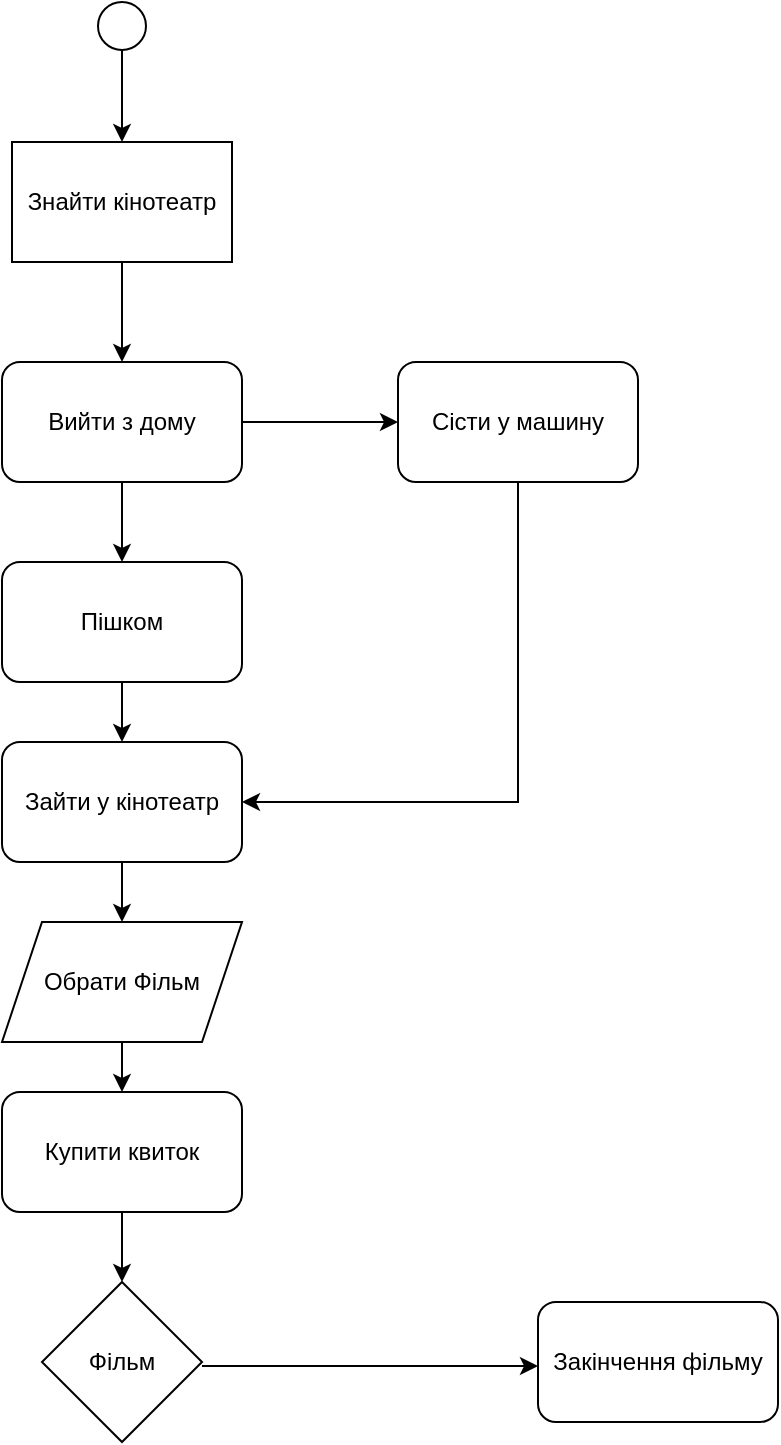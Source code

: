 <mxfile version="21.7.2" type="github">
  <diagram name="Страница — 1" id="BWyhMlnwjMnEOyc5oKQd">
    <mxGraphModel dx="1050" dy="585" grid="1" gridSize="10" guides="1" tooltips="1" connect="1" arrows="1" fold="1" page="1" pageScale="1" pageWidth="827" pageHeight="1169" math="0" shadow="0">
      <root>
        <mxCell id="0" />
        <mxCell id="1" parent="0" />
        <mxCell id="xWthVOKGzl0oUf63PXnG-10" style="edgeStyle=orthogonalEdgeStyle;rounded=0;orthogonalLoop=1;jettySize=auto;html=1;exitX=0.5;exitY=1;exitDx=0;exitDy=0;" edge="1" parent="1" source="xWthVOKGzl0oUf63PXnG-1" target="xWthVOKGzl0oUf63PXnG-2">
          <mxGeometry relative="1" as="geometry">
            <Array as="points">
              <mxPoint x="422" y="70" />
              <mxPoint x="422" y="70" />
            </Array>
          </mxGeometry>
        </mxCell>
        <mxCell id="xWthVOKGzl0oUf63PXnG-1" value="" style="ellipse;whiteSpace=wrap;html=1;aspect=fixed;" vertex="1" parent="1">
          <mxGeometry x="410" y="10" width="24" height="24" as="geometry" />
        </mxCell>
        <mxCell id="xWthVOKGzl0oUf63PXnG-11" style="edgeStyle=orthogonalEdgeStyle;rounded=0;orthogonalLoop=1;jettySize=auto;html=1;exitX=0.5;exitY=1;exitDx=0;exitDy=0;" edge="1" parent="1" source="xWthVOKGzl0oUf63PXnG-2" target="xWthVOKGzl0oUf63PXnG-3">
          <mxGeometry relative="1" as="geometry" />
        </mxCell>
        <mxCell id="xWthVOKGzl0oUf63PXnG-2" value="Знайти кінотеатр" style="rounded=0;whiteSpace=wrap;html=1;" vertex="1" parent="1">
          <mxGeometry x="367" y="80" width="110" height="60" as="geometry" />
        </mxCell>
        <mxCell id="xWthVOKGzl0oUf63PXnG-12" style="edgeStyle=orthogonalEdgeStyle;rounded=0;orthogonalLoop=1;jettySize=auto;html=1;exitX=1;exitY=0.5;exitDx=0;exitDy=0;" edge="1" parent="1" source="xWthVOKGzl0oUf63PXnG-3" target="xWthVOKGzl0oUf63PXnG-5">
          <mxGeometry relative="1" as="geometry" />
        </mxCell>
        <mxCell id="xWthVOKGzl0oUf63PXnG-13" style="edgeStyle=orthogonalEdgeStyle;rounded=0;orthogonalLoop=1;jettySize=auto;html=1;exitX=0.5;exitY=1;exitDx=0;exitDy=0;" edge="1" parent="1" source="xWthVOKGzl0oUf63PXnG-3" target="xWthVOKGzl0oUf63PXnG-4">
          <mxGeometry relative="1" as="geometry" />
        </mxCell>
        <mxCell id="xWthVOKGzl0oUf63PXnG-3" value="Вийти з дому" style="rounded=1;whiteSpace=wrap;html=1;" vertex="1" parent="1">
          <mxGeometry x="362" y="190" width="120" height="60" as="geometry" />
        </mxCell>
        <mxCell id="xWthVOKGzl0oUf63PXnG-17" style="edgeStyle=orthogonalEdgeStyle;rounded=0;orthogonalLoop=1;jettySize=auto;html=1;exitX=0.5;exitY=1;exitDx=0;exitDy=0;" edge="1" parent="1" source="xWthVOKGzl0oUf63PXnG-4" target="xWthVOKGzl0oUf63PXnG-6">
          <mxGeometry relative="1" as="geometry" />
        </mxCell>
        <mxCell id="xWthVOKGzl0oUf63PXnG-4" value="Пішком" style="rounded=1;whiteSpace=wrap;html=1;" vertex="1" parent="1">
          <mxGeometry x="362" y="290" width="120" height="60" as="geometry" />
        </mxCell>
        <mxCell id="xWthVOKGzl0oUf63PXnG-16" style="edgeStyle=orthogonalEdgeStyle;rounded=0;orthogonalLoop=1;jettySize=auto;html=1;exitX=0.5;exitY=1;exitDx=0;exitDy=0;entryX=1;entryY=0.5;entryDx=0;entryDy=0;" edge="1" parent="1" source="xWthVOKGzl0oUf63PXnG-5" target="xWthVOKGzl0oUf63PXnG-6">
          <mxGeometry relative="1" as="geometry" />
        </mxCell>
        <mxCell id="xWthVOKGzl0oUf63PXnG-5" value="Сісти у машину" style="rounded=1;whiteSpace=wrap;html=1;" vertex="1" parent="1">
          <mxGeometry x="560" y="190" width="120" height="60" as="geometry" />
        </mxCell>
        <mxCell id="xWthVOKGzl0oUf63PXnG-20" style="edgeStyle=orthogonalEdgeStyle;rounded=0;orthogonalLoop=1;jettySize=auto;html=1;exitX=0.5;exitY=1;exitDx=0;exitDy=0;entryX=0.5;entryY=0;entryDx=0;entryDy=0;" edge="1" parent="1" source="xWthVOKGzl0oUf63PXnG-6" target="xWthVOKGzl0oUf63PXnG-19">
          <mxGeometry relative="1" as="geometry" />
        </mxCell>
        <mxCell id="xWthVOKGzl0oUf63PXnG-6" value="Зайти у кінотеатр" style="rounded=1;whiteSpace=wrap;html=1;" vertex="1" parent="1">
          <mxGeometry x="362" y="380" width="120" height="60" as="geometry" />
        </mxCell>
        <mxCell id="xWthVOKGzl0oUf63PXnG-22" style="edgeStyle=orthogonalEdgeStyle;rounded=0;orthogonalLoop=1;jettySize=auto;html=1;exitX=0.5;exitY=1;exitDx=0;exitDy=0;entryX=0.5;entryY=0;entryDx=0;entryDy=0;" edge="1" parent="1" source="xWthVOKGzl0oUf63PXnG-8" target="xWthVOKGzl0oUf63PXnG-18">
          <mxGeometry relative="1" as="geometry" />
        </mxCell>
        <mxCell id="xWthVOKGzl0oUf63PXnG-8" value="Купити квиток" style="rounded=1;whiteSpace=wrap;html=1;" vertex="1" parent="1">
          <mxGeometry x="362" y="555" width="120" height="60" as="geometry" />
        </mxCell>
        <mxCell id="xWthVOKGzl0oUf63PXnG-24" style="edgeStyle=orthogonalEdgeStyle;rounded=0;orthogonalLoop=1;jettySize=auto;html=1;exitX=1;exitY=0.5;exitDx=0;exitDy=0;" edge="1" parent="1">
          <mxGeometry relative="1" as="geometry">
            <mxPoint x="462" y="692" as="sourcePoint" />
            <mxPoint x="630" y="692" as="targetPoint" />
          </mxGeometry>
        </mxCell>
        <mxCell id="xWthVOKGzl0oUf63PXnG-18" value="Фільм" style="rhombus;whiteSpace=wrap;html=1;" vertex="1" parent="1">
          <mxGeometry x="382" y="650" width="80" height="80" as="geometry" />
        </mxCell>
        <mxCell id="xWthVOKGzl0oUf63PXnG-21" style="edgeStyle=orthogonalEdgeStyle;rounded=0;orthogonalLoop=1;jettySize=auto;html=1;exitX=0.5;exitY=1;exitDx=0;exitDy=0;entryX=0.5;entryY=0;entryDx=0;entryDy=0;" edge="1" parent="1" source="xWthVOKGzl0oUf63PXnG-19" target="xWthVOKGzl0oUf63PXnG-8">
          <mxGeometry relative="1" as="geometry" />
        </mxCell>
        <mxCell id="xWthVOKGzl0oUf63PXnG-19" value="Обрати Фільм" style="shape=parallelogram;perimeter=parallelogramPerimeter;whiteSpace=wrap;html=1;fixedSize=1;" vertex="1" parent="1">
          <mxGeometry x="362" y="470" width="120" height="60" as="geometry" />
        </mxCell>
        <mxCell id="xWthVOKGzl0oUf63PXnG-23" value="Закінчення фільму" style="rounded=1;whiteSpace=wrap;html=1;" vertex="1" parent="1">
          <mxGeometry x="630" y="660" width="120" height="60" as="geometry" />
        </mxCell>
      </root>
    </mxGraphModel>
  </diagram>
</mxfile>
